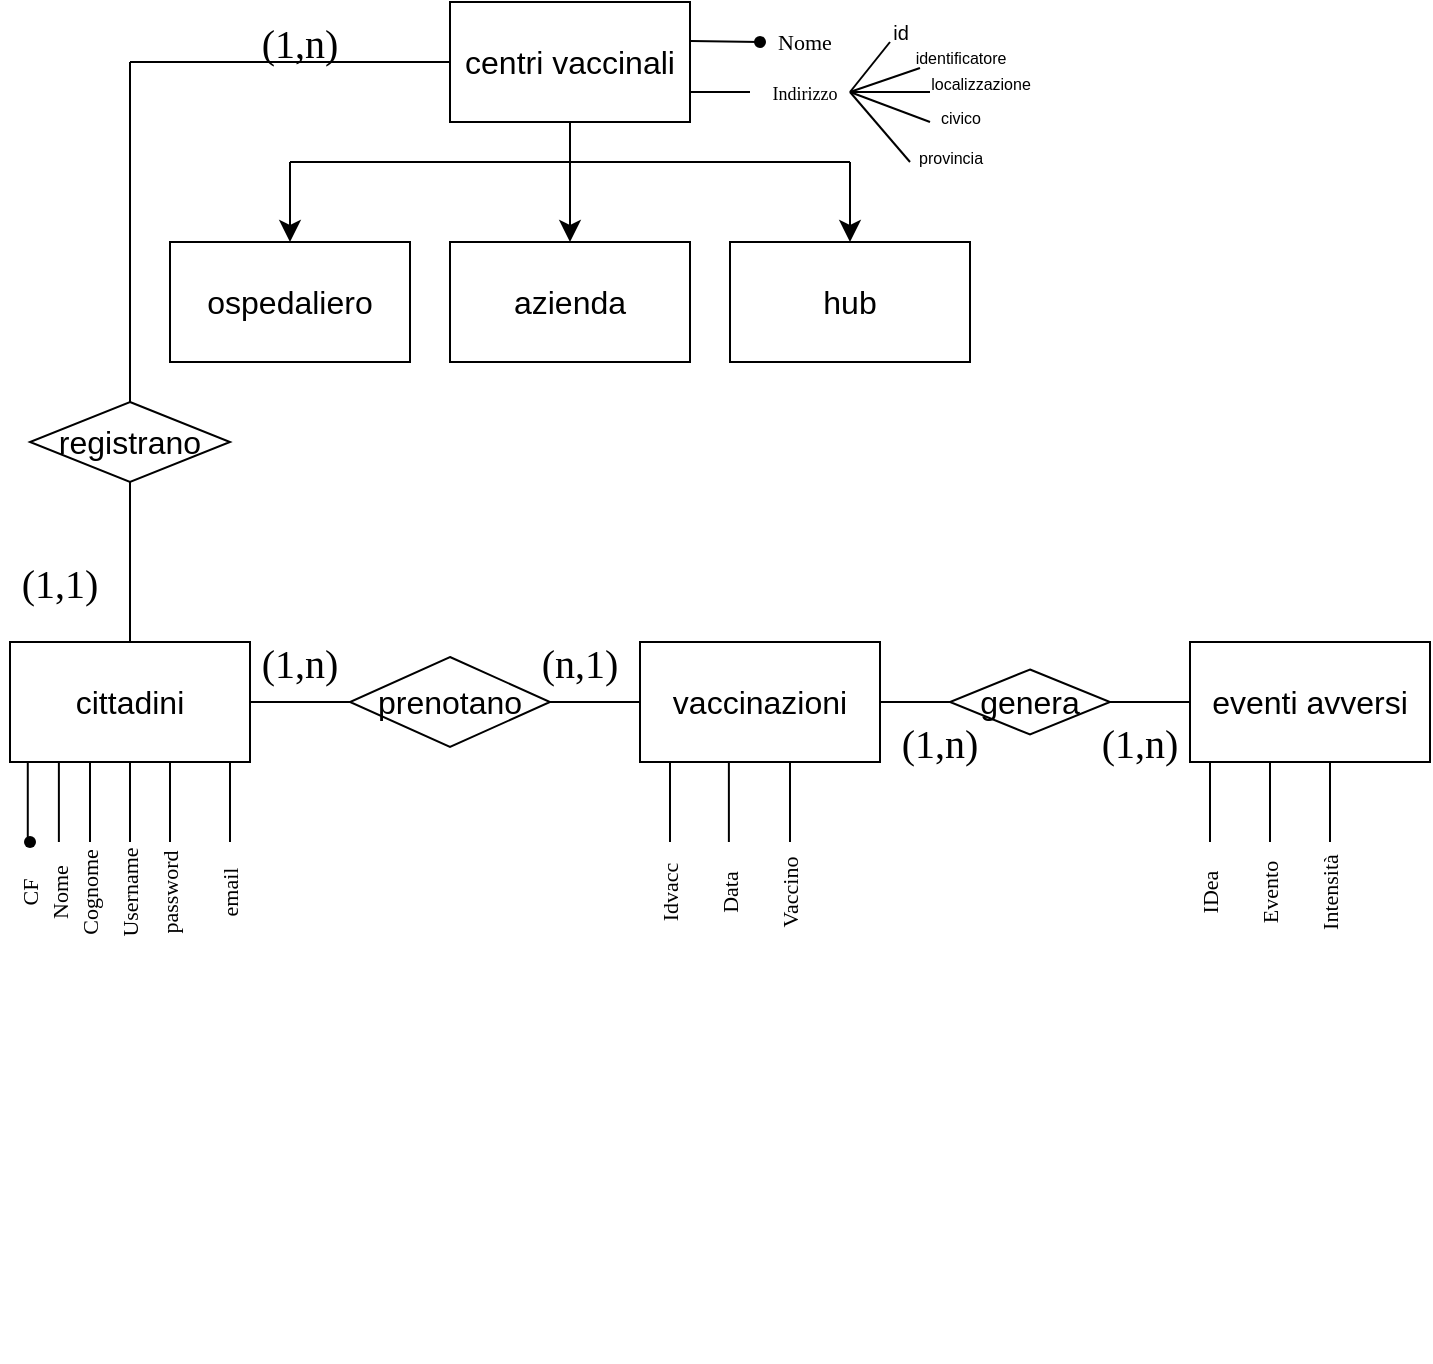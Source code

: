 <mxfile version="20.8.18" type="device" pages="2"><diagram id="R2lEEEUBdFMjLlhIrx00" name="Page-1"><mxGraphModel dx="913" dy="653" grid="1" gridSize="10" guides="1" tooltips="1" connect="1" arrows="1" fold="1" page="1" pageScale="1" pageWidth="850" pageHeight="1100" math="0" shadow="0" extFonts="Permanent Marker^https://fonts.googleapis.com/css?family=Permanent+Marker"><root><mxCell id="0"/><mxCell id="1" parent="0"/><mxCell id="45yM0yXzb7CgL03nYnWA-1" value="centri vaccinali" style="rounded=0;whiteSpace=wrap;html=1;fontSize=16;" parent="1" vertex="1"><mxGeometry x="270" width="120" height="60" as="geometry"/></mxCell><mxCell id="45yM0yXzb7CgL03nYnWA-2" value="hub" style="rounded=0;whiteSpace=wrap;html=1;fontSize=16;" parent="1" vertex="1"><mxGeometry x="410" y="120" width="120" height="60" as="geometry"/></mxCell><mxCell id="45yM0yXzb7CgL03nYnWA-3" value="ospedaliero" style="rounded=0;whiteSpace=wrap;html=1;fontSize=16;" parent="1" vertex="1"><mxGeometry x="130" y="120" width="120" height="60" as="geometry"/></mxCell><mxCell id="45yM0yXzb7CgL03nYnWA-4" value="vaccinazioni" style="rounded=0;whiteSpace=wrap;html=1;fontSize=16;" parent="1" vertex="1"><mxGeometry x="365" y="320" width="120" height="60" as="geometry"/></mxCell><mxCell id="45yM0yXzb7CgL03nYnWA-5" value="cittadini" style="rounded=0;whiteSpace=wrap;html=1;fontSize=16;" parent="1" vertex="1"><mxGeometry x="50" y="320" width="120" height="60" as="geometry"/></mxCell><mxCell id="45yM0yXzb7CgL03nYnWA-6" value="eventi avversi" style="rounded=0;whiteSpace=wrap;html=1;fontSize=16;" parent="1" vertex="1"><mxGeometry x="640" y="320" width="120" height="60" as="geometry"/></mxCell><mxCell id="45yM0yXzb7CgL03nYnWA-7" value="prenotano" style="rhombus;whiteSpace=wrap;html=1;fontSize=16;rounded=0;" parent="1" vertex="1"><mxGeometry x="220" y="327.5" width="100" height="45" as="geometry"/></mxCell><mxCell id="45yM0yXzb7CgL03nYnWA-8" value="genera" style="rhombus;whiteSpace=wrap;html=1;fontSize=16;rounded=0;" parent="1" vertex="1"><mxGeometry x="520" y="333.75" width="80" height="32.5" as="geometry"/></mxCell><mxCell id="45yM0yXzb7CgL03nYnWA-9" value="registrano" style="rhombus;whiteSpace=wrap;html=1;fontSize=16;rounded=0;" parent="1" vertex="1"><mxGeometry x="60" y="200" width="100" height="40" as="geometry"/></mxCell><mxCell id="45yM0yXzb7CgL03nYnWA-20" value="" style="endArrow=none;html=1;rounded=0;fontSize=12;startSize=8;endSize=8;curved=1;entryX=0;entryY=0.5;entryDx=0;entryDy=0;" parent="1" target="45yM0yXzb7CgL03nYnWA-1" edge="1"><mxGeometry width="50" height="50" relative="1" as="geometry"><mxPoint x="110" y="30" as="sourcePoint"/><mxPoint x="450" y="250" as="targetPoint"/></mxGeometry></mxCell><mxCell id="45yM0yXzb7CgL03nYnWA-22" value="" style="endArrow=none;html=1;rounded=0;fontSize=12;startSize=8;endSize=8;curved=1;entryX=0.5;entryY=1;entryDx=0;entryDy=0;" parent="1" target="45yM0yXzb7CgL03nYnWA-1" edge="1"><mxGeometry width="50" height="50" relative="1" as="geometry"><mxPoint x="330" y="80" as="sourcePoint"/><mxPoint x="450" y="250" as="targetPoint"/></mxGeometry></mxCell><mxCell id="45yM0yXzb7CgL03nYnWA-23" value="" style="endArrow=none;html=1;rounded=0;fontSize=12;startSize=8;endSize=8;curved=1;" parent="1" edge="1"><mxGeometry width="50" height="50" relative="1" as="geometry"><mxPoint x="190" y="80" as="sourcePoint"/><mxPoint x="470" y="80" as="targetPoint"/></mxGeometry></mxCell><mxCell id="45yM0yXzb7CgL03nYnWA-24" value="" style="endArrow=classic;html=1;rounded=0;fontSize=12;startSize=8;endSize=8;curved=1;entryX=0.5;entryY=0;entryDx=0;entryDy=0;" parent="1" target="45yM0yXzb7CgL03nYnWA-3" edge="1"><mxGeometry width="50" height="50" relative="1" as="geometry"><mxPoint x="190" y="80" as="sourcePoint"/><mxPoint x="450" y="250" as="targetPoint"/></mxGeometry></mxCell><mxCell id="45yM0yXzb7CgL03nYnWA-25" value="" style="endArrow=classic;html=1;rounded=0;fontSize=12;startSize=8;endSize=8;curved=1;" parent="1" target="45yM0yXzb7CgL03nYnWA-2" edge="1"><mxGeometry width="50" height="50" relative="1" as="geometry"><mxPoint x="470" y="80" as="sourcePoint"/><mxPoint x="450" y="250" as="targetPoint"/></mxGeometry></mxCell><mxCell id="45yM0yXzb7CgL03nYnWA-26" value="&lt;p style=&quot;line-height: 0%; font-size: 20px;&quot;&gt;&lt;br&gt;&lt;/p&gt;" style="text;html=1;strokeColor=none;fillColor=none;align=left;verticalAlign=middle;whiteSpace=wrap;rounded=0;fontSize=16;" parent="1" vertex="1"><mxGeometry x="80" y="490" width="620" height="190" as="geometry"/></mxCell><mxCell id="45yM0yXzb7CgL03nYnWA-27" value="(1,1)" style="text;html=1;strokeColor=none;fillColor=none;align=center;verticalAlign=middle;whiteSpace=wrap;rounded=0;fontSize=20;fontFamily=Times New Roman;" parent="1" vertex="1"><mxGeometry x="60" y="280" width="30" height="20" as="geometry"/></mxCell><mxCell id="45yM0yXzb7CgL03nYnWA-28" value="(1,n)" style="text;html=1;strokeColor=none;fillColor=none;align=center;verticalAlign=middle;whiteSpace=wrap;rounded=0;fontSize=20;fontFamily=Times New Roman;" parent="1" vertex="1"><mxGeometry x="180" y="10" width="30" height="20" as="geometry"/></mxCell><mxCell id="45yM0yXzb7CgL03nYnWA-29" value="(1,n)" style="text;html=1;strokeColor=none;fillColor=none;align=center;verticalAlign=middle;whiteSpace=wrap;rounded=0;fontSize=20;fontFamily=Times New Roman;" parent="1" vertex="1"><mxGeometry x="180" y="320" width="30" height="20" as="geometry"/></mxCell><mxCell id="45yM0yXzb7CgL03nYnWA-30" value="(n,1)" style="text;html=1;strokeColor=none;fillColor=none;align=center;verticalAlign=middle;whiteSpace=wrap;rounded=0;fontSize=20;fontFamily=Times New Roman;" parent="1" vertex="1"><mxGeometry x="320" y="320" width="30" height="20" as="geometry"/></mxCell><mxCell id="45yM0yXzb7CgL03nYnWA-31" value="(1,n)" style="text;html=1;strokeColor=none;fillColor=none;align=center;verticalAlign=middle;whiteSpace=wrap;rounded=0;fontSize=20;fontFamily=Times New Roman;" parent="1" vertex="1"><mxGeometry x="500" y="360" width="30" height="20" as="geometry"/></mxCell><mxCell id="45yM0yXzb7CgL03nYnWA-32" value="(1,n)" style="text;html=1;strokeColor=none;fillColor=none;align=center;verticalAlign=middle;whiteSpace=wrap;rounded=0;fontSize=20;fontFamily=Times New Roman;" parent="1" vertex="1"><mxGeometry x="600" y="360" width="30" height="20" as="geometry"/></mxCell><mxCell id="45yM0yXzb7CgL03nYnWA-34" value="" style="endArrow=none;html=1;rounded=0;fontFamily=Times New Roman;fontSize=20;startSize=8;endSize=8;curved=1;exitX=0.5;exitY=1;exitDx=0;exitDy=0;" parent="1" source="45yM0yXzb7CgL03nYnWA-5" edge="1"><mxGeometry width="50" height="50" relative="1" as="geometry"><mxPoint x="80" y="420" as="sourcePoint"/><mxPoint x="110" y="420" as="targetPoint"/></mxGeometry></mxCell><mxCell id="45yM0yXzb7CgL03nYnWA-36" value="" style="endArrow=none;html=1;rounded=0;fontFamily=Times New Roman;fontSize=20;startSize=8;endSize=8;curved=1;exitX=1;exitY=0.75;exitDx=0;exitDy=0;" parent="1" source="45yM0yXzb7CgL03nYnWA-1" edge="1"><mxGeometry width="50" height="50" relative="1" as="geometry"><mxPoint x="420" y="45" as="sourcePoint"/><mxPoint x="420" y="45" as="targetPoint"/></mxGeometry></mxCell><mxCell id="45yM0yXzb7CgL03nYnWA-37" value="" style="endArrow=none;html=1;rounded=0;fontFamily=Times New Roman;fontSize=20;startSize=8;endSize=8;curved=1;exitX=0.5;exitY=1;exitDx=0;exitDy=0;" parent="1" edge="1"><mxGeometry width="50" height="50" relative="1" as="geometry"><mxPoint x="90" y="380" as="sourcePoint"/><mxPoint x="90" y="420" as="targetPoint"/></mxGeometry></mxCell><mxCell id="45yM0yXzb7CgL03nYnWA-38" value="" style="endArrow=none;html=1;rounded=0;fontFamily=Times New Roman;fontSize=20;startSize=8;endSize=8;curved=1;exitX=0.5;exitY=1;exitDx=0;exitDy=0;" parent="1" edge="1"><mxGeometry width="50" height="50" relative="1" as="geometry"><mxPoint x="74.44" y="380" as="sourcePoint"/><mxPoint x="74.44" y="420" as="targetPoint"/></mxGeometry></mxCell><mxCell id="45yM0yXzb7CgL03nYnWA-39" value="" style="endArrow=none;html=1;rounded=0;fontFamily=Times New Roman;fontSize=20;startSize=8;endSize=8;curved=1;exitX=0.5;exitY=1;exitDx=0;exitDy=0;" parent="1" edge="1"><mxGeometry width="50" height="50" relative="1" as="geometry"><mxPoint x="58.89" y="380" as="sourcePoint"/><mxPoint x="58.89" y="420" as="targetPoint"/></mxGeometry></mxCell><mxCell id="45yM0yXzb7CgL03nYnWA-40" value="" style="endArrow=none;html=1;rounded=0;fontFamily=Times New Roman;fontSize=20;startSize=8;endSize=8;curved=1;exitX=0.5;exitY=1;exitDx=0;exitDy=0;" parent="1" edge="1"><mxGeometry width="50" height="50" relative="1" as="geometry"><mxPoint x="130" y="380" as="sourcePoint"/><mxPoint x="130" y="420" as="targetPoint"/></mxGeometry></mxCell><mxCell id="45yM0yXzb7CgL03nYnWA-41" value="" style="endArrow=none;html=1;rounded=0;fontFamily=Times New Roman;fontSize=20;startSize=8;endSize=8;curved=1;exitX=0.5;exitY=1;exitDx=0;exitDy=0;" parent="1" edge="1"><mxGeometry width="50" height="50" relative="1" as="geometry"><mxPoint x="160" y="380" as="sourcePoint"/><mxPoint x="160" y="420" as="targetPoint"/></mxGeometry></mxCell><mxCell id="45yM0yXzb7CgL03nYnWA-42" value="" style="endArrow=none;html=1;rounded=0;fontFamily=Times New Roman;fontSize=20;startSize=8;endSize=8;curved=1;exitX=0.5;exitY=1;exitDx=0;exitDy=0;" parent="1" edge="1"><mxGeometry width="50" height="50" relative="1" as="geometry"><mxPoint x="380" y="380" as="sourcePoint"/><mxPoint x="380" y="420" as="targetPoint"/></mxGeometry></mxCell><mxCell id="45yM0yXzb7CgL03nYnWA-43" value="" style="endArrow=none;html=1;rounded=0;fontFamily=Times New Roman;fontSize=20;startSize=8;endSize=8;curved=1;exitX=0.5;exitY=1;exitDx=0;exitDy=0;" parent="1" edge="1"><mxGeometry width="50" height="50" relative="1" as="geometry"><mxPoint x="409.44" y="380" as="sourcePoint"/><mxPoint x="409.44" y="420" as="targetPoint"/></mxGeometry></mxCell><mxCell id="45yM0yXzb7CgL03nYnWA-44" value="" style="endArrow=none;html=1;rounded=0;fontFamily=Times New Roman;fontSize=20;startSize=8;endSize=8;curved=1;exitX=0.5;exitY=1;exitDx=0;exitDy=0;" parent="1" edge="1"><mxGeometry width="50" height="50" relative="1" as="geometry"><mxPoint x="440" y="380" as="sourcePoint"/><mxPoint x="440" y="420" as="targetPoint"/></mxGeometry></mxCell><mxCell id="45yM0yXzb7CgL03nYnWA-46" value="" style="endArrow=none;html=1;rounded=0;fontFamily=Times New Roman;fontSize=20;startSize=8;endSize=8;curved=1;exitX=0.5;exitY=1;exitDx=0;exitDy=0;" parent="1" edge="1"><mxGeometry width="50" height="50" relative="1" as="geometry"><mxPoint x="680" y="380" as="sourcePoint"/><mxPoint x="680" y="420" as="targetPoint"/></mxGeometry></mxCell><mxCell id="45yM0yXzb7CgL03nYnWA-47" value="" style="endArrow=none;html=1;rounded=0;fontFamily=Times New Roman;fontSize=20;startSize=8;endSize=8;curved=1;exitX=0.5;exitY=1;exitDx=0;exitDy=0;" parent="1" edge="1"><mxGeometry width="50" height="50" relative="1" as="geometry"><mxPoint x="710" y="380" as="sourcePoint"/><mxPoint x="710" y="420" as="targetPoint"/></mxGeometry></mxCell><mxCell id="45yM0yXzb7CgL03nYnWA-49" value="" style="endArrow=none;html=1;rounded=0;fontFamily=Times New Roman;fontSize=20;startSize=8;endSize=8;curved=1;exitX=0.5;exitY=1;exitDx=0;exitDy=0;" parent="1" edge="1"><mxGeometry width="50" height="50" relative="1" as="geometry"><mxPoint x="650" y="380" as="sourcePoint"/><mxPoint x="650" y="420" as="targetPoint"/></mxGeometry></mxCell><mxCell id="45yM0yXzb7CgL03nYnWA-50" value="" style="shape=waypoint;fillStyle=solid;size=6;pointerEvents=1;points=[];fillColor=none;resizable=0;rotatable=0;perimeter=centerPerimeter;snapToPoint=1;fontFamily=Times New Roman;fontSize=20;rounded=0;" parent="1" vertex="1"><mxGeometry x="50" y="410" width="20" height="20" as="geometry"/></mxCell><mxCell id="45yM0yXzb7CgL03nYnWA-52" value="" style="endArrow=none;html=1;rounded=0;fontFamily=Times New Roman;fontSize=20;startSize=8;endSize=8;curved=1;exitX=1.004;exitY=0.325;exitDx=0;exitDy=0;exitPerimeter=0;entryX=0.047;entryY=0.522;entryDx=0;entryDy=0;entryPerimeter=0;" parent="1" source="45yM0yXzb7CgL03nYnWA-1" target="45yM0yXzb7CgL03nYnWA-51" edge="1"><mxGeometry width="50" height="50" relative="1" as="geometry"><mxPoint x="390" y="15" as="sourcePoint"/><mxPoint x="430" y="15" as="targetPoint"/></mxGeometry></mxCell><mxCell id="45yM0yXzb7CgL03nYnWA-51" value="" style="shape=waypoint;fillStyle=solid;size=6;pointerEvents=1;points=[];fillColor=none;resizable=0;rotatable=0;perimeter=centerPerimeter;snapToPoint=1;fontFamily=Times New Roman;fontSize=20;rounded=0;" parent="1" vertex="1"><mxGeometry x="415" y="10" width="20" height="20" as="geometry"/></mxCell><mxCell id="45yM0yXzb7CgL03nYnWA-54" value="&lt;font style=&quot;font-size: 11px;&quot;&gt;Nome&lt;/font&gt;" style="text;html=1;strokeColor=none;fillColor=none;align=center;verticalAlign=middle;whiteSpace=wrap;rounded=0;fontSize=20;fontFamily=Times New Roman;" parent="1" vertex="1"><mxGeometry x="425" y="10" width="45" height="12.5" as="geometry"/></mxCell><mxCell id="45yM0yXzb7CgL03nYnWA-55" value="Idvacc" style="text;html=1;strokeColor=none;fillColor=none;align=center;verticalAlign=middle;whiteSpace=wrap;rounded=0;fontSize=11;fontFamily=Times New Roman;rotation=-90;" parent="1" vertex="1"><mxGeometry x="350" y="430" width="60" height="30" as="geometry"/></mxCell><mxCell id="45yM0yXzb7CgL03nYnWA-56" value="&lt;font style=&quot;font-size: 9px;&quot;&gt;Indirizzo&lt;/font&gt;" style="text;html=1;strokeColor=none;fillColor=none;align=center;verticalAlign=middle;whiteSpace=wrap;rounded=0;fontSize=11;fontFamily=Times New Roman;" parent="1" vertex="1"><mxGeometry x="425" y="40" width="45" height="10" as="geometry"/></mxCell><mxCell id="45yM0yXzb7CgL03nYnWA-58" value="Data" style="text;html=1;strokeColor=none;fillColor=none;align=center;verticalAlign=middle;whiteSpace=wrap;rounded=0;fontSize=11;fontFamily=Times New Roman;rotation=-90;" parent="1" vertex="1"><mxGeometry x="380" y="430" width="60" height="30" as="geometry"/></mxCell><mxCell id="45yM0yXzb7CgL03nYnWA-59" value="Vaccino" style="text;html=1;strokeColor=none;fillColor=none;align=center;verticalAlign=middle;whiteSpace=wrap;rounded=0;fontSize=11;fontFamily=Times New Roman;rotation=-90;" parent="1" vertex="1"><mxGeometry x="410" y="430" width="60" height="30" as="geometry"/></mxCell><mxCell id="45yM0yXzb7CgL03nYnWA-60" value="Evento" style="text;html=1;strokeColor=none;fillColor=none;align=center;verticalAlign=middle;whiteSpace=wrap;rounded=0;fontSize=11;fontFamily=Times New Roman;rotation=-90;" parent="1" vertex="1"><mxGeometry x="650" y="430" width="60" height="30" as="geometry"/></mxCell><mxCell id="45yM0yXzb7CgL03nYnWA-61" value="Intensità" style="text;html=1;strokeColor=none;fillColor=none;align=center;verticalAlign=middle;whiteSpace=wrap;rounded=0;fontSize=11;fontFamily=Times New Roman;rotation=-90;" parent="1" vertex="1"><mxGeometry x="680" y="430" width="60" height="30" as="geometry"/></mxCell><mxCell id="45yM0yXzb7CgL03nYnWA-62" value="IDea" style="text;html=1;strokeColor=none;fillColor=none;align=center;verticalAlign=middle;whiteSpace=wrap;rounded=0;fontSize=11;fontFamily=Times New Roman;rotation=-90;" parent="1" vertex="1"><mxGeometry x="620" y="430" width="60" height="30" as="geometry"/></mxCell><mxCell id="45yM0yXzb7CgL03nYnWA-63" value="Username" style="text;html=1;strokeColor=none;fillColor=none;align=center;verticalAlign=middle;whiteSpace=wrap;rounded=0;fontSize=11;fontFamily=Times New Roman;rotation=-90;" parent="1" vertex="1"><mxGeometry x="80" y="430" width="60" height="30" as="geometry"/></mxCell><mxCell id="45yM0yXzb7CgL03nYnWA-64" value="password" style="text;html=1;strokeColor=none;fillColor=none;align=center;verticalAlign=middle;whiteSpace=wrap;rounded=0;fontSize=11;fontFamily=Times New Roman;rotation=-90;" parent="1" vertex="1"><mxGeometry x="100" y="430" width="60" height="30" as="geometry"/></mxCell><mxCell id="45yM0yXzb7CgL03nYnWA-65" value="email" style="text;html=1;strokeColor=none;fillColor=none;align=center;verticalAlign=middle;whiteSpace=wrap;rounded=0;fontSize=11;fontFamily=Times New Roman;rotation=-90;" parent="1" vertex="1"><mxGeometry x="130" y="430" width="60" height="30" as="geometry"/></mxCell><mxCell id="45yM0yXzb7CgL03nYnWA-66" value="Cognome" style="text;html=1;strokeColor=none;fillColor=none;align=center;verticalAlign=middle;whiteSpace=wrap;rounded=0;fontSize=11;fontFamily=Times New Roman;rotation=-90;" parent="1" vertex="1"><mxGeometry x="60" y="430" width="60" height="30" as="geometry"/></mxCell><mxCell id="45yM0yXzb7CgL03nYnWA-67" value="Nome" style="text;html=1;strokeColor=none;fillColor=none;align=center;verticalAlign=middle;whiteSpace=wrap;rounded=0;fontSize=11;fontFamily=Times New Roman;rotation=-90;" parent="1" vertex="1"><mxGeometry x="45" y="430" width="60" height="30" as="geometry"/></mxCell><mxCell id="45yM0yXzb7CgL03nYnWA-68" value="CF" style="text;html=1;strokeColor=none;fillColor=none;align=center;verticalAlign=middle;whiteSpace=wrap;rounded=0;fontSize=11;fontFamily=Times New Roman;rotation=-90;" parent="1" vertex="1"><mxGeometry x="30" y="430" width="60" height="30" as="geometry"/></mxCell><mxCell id="fqnIR8-oNq1m677U5_qv-4" value="azienda" style="rounded=0;whiteSpace=wrap;html=1;fontSize=16;" vertex="1" parent="1"><mxGeometry x="270" y="120" width="120" height="60" as="geometry"/></mxCell><mxCell id="fqnIR8-oNq1m677U5_qv-5" value="" style="endArrow=classic;html=1;rounded=0;fontSize=12;startSize=8;endSize=8;curved=1;entryX=0.5;entryY=0;entryDx=0;entryDy=0;" edge="1" parent="1" target="fqnIR8-oNq1m677U5_qv-4"><mxGeometry width="50" height="50" relative="1" as="geometry"><mxPoint x="330" y="80" as="sourcePoint"/><mxPoint x="450" y="210" as="targetPoint"/></mxGeometry></mxCell><mxCell id="fqnIR8-oNq1m677U5_qv-6" value="" style="endArrow=none;html=1;rounded=0;fontSize=12;startSize=8;endSize=8;curved=1;" edge="1" parent="1"><mxGeometry width="50" height="50" relative="1" as="geometry"><mxPoint x="470" y="45" as="sourcePoint"/><mxPoint x="490" y="20" as="targetPoint"/></mxGeometry></mxCell><mxCell id="fqnIR8-oNq1m677U5_qv-26" value="id" style="text;html=1;align=center;verticalAlign=middle;resizable=0;points=[];autosize=1;strokeColor=none;fillColor=none;fontSize=10;rounded=0;" vertex="1" parent="1"><mxGeometry x="480" width="30" height="30" as="geometry"/></mxCell><mxCell id="fqnIR8-oNq1m677U5_qv-28" value="" style="endArrow=none;html=1;rounded=0;fontSize=10;startSize=8;endSize=8;curved=1;entryX=0.833;entryY=1.1;entryDx=0;entryDy=0;entryPerimeter=0;exitX=1;exitY=0.5;exitDx=0;exitDy=0;" edge="1" parent="1" source="45yM0yXzb7CgL03nYnWA-56" target="fqnIR8-oNq1m677U5_qv-26"><mxGeometry width="50" height="50" relative="1" as="geometry"><mxPoint x="470" y="40" as="sourcePoint"/><mxPoint x="500" y="50" as="targetPoint"/></mxGeometry></mxCell><mxCell id="fqnIR8-oNq1m677U5_qv-29" value="&lt;font style=&quot;font-size: 8px;&quot;&gt;identificatore&lt;/font&gt;" style="text;html=1;align=center;verticalAlign=middle;resizable=0;points=[];autosize=1;strokeColor=none;fillColor=none;fontSize=16;rounded=0;" vertex="1" parent="1"><mxGeometry x="490" y="10" width="70" height="30" as="geometry"/></mxCell><mxCell id="fqnIR8-oNq1m677U5_qv-34" value="" style="endArrow=none;html=1;rounded=0;fontSize=8;startSize=8;endSize=8;curved=1;exitX=1;exitY=0.5;exitDx=0;exitDy=0;" edge="1" parent="1" source="45yM0yXzb7CgL03nYnWA-56"><mxGeometry width="50" height="50" relative="1" as="geometry"><mxPoint x="400" y="260" as="sourcePoint"/><mxPoint x="510" y="45" as="targetPoint"/></mxGeometry></mxCell><mxCell id="fqnIR8-oNq1m677U5_qv-35" value="&lt;font style=&quot;font-size: 8px;&quot;&gt;localizzazione&lt;/font&gt;" style="text;html=1;align=center;verticalAlign=middle;resizable=0;points=[];autosize=1;strokeColor=none;fillColor=none;fontSize=16;rounded=0;" vertex="1" parent="1"><mxGeometry x="500" y="22.5" width="70" height="30" as="geometry"/></mxCell><mxCell id="fqnIR8-oNq1m677U5_qv-36" value="&lt;font style=&quot;font-size: 8px;&quot;&gt;civico&lt;/font&gt;" style="text;html=1;align=center;verticalAlign=middle;resizable=0;points=[];autosize=1;strokeColor=none;fillColor=none;fontSize=16;rounded=0;" vertex="1" parent="1"><mxGeometry x="505" y="40" width="40" height="30" as="geometry"/></mxCell><mxCell id="fqnIR8-oNq1m677U5_qv-37" value="" style="endArrow=none;html=1;rounded=0;fontSize=8;startSize=8;endSize=8;curved=1;exitX=1;exitY=0.5;exitDx=0;exitDy=0;" edge="1" parent="1" source="45yM0yXzb7CgL03nYnWA-56"><mxGeometry width="50" height="50" relative="1" as="geometry"><mxPoint x="400" y="260" as="sourcePoint"/><mxPoint x="510" y="60" as="targetPoint"/></mxGeometry></mxCell><mxCell id="fqnIR8-oNq1m677U5_qv-38" value="" style="endArrow=none;html=1;rounded=0;fontSize=8;startSize=8;endSize=8;curved=1;exitX=1;exitY=0.5;exitDx=0;exitDy=0;" edge="1" parent="1" source="45yM0yXzb7CgL03nYnWA-56"><mxGeometry width="50" height="50" relative="1" as="geometry"><mxPoint x="470" y="40" as="sourcePoint"/><mxPoint x="500" y="80" as="targetPoint"/></mxGeometry></mxCell><mxCell id="fqnIR8-oNq1m677U5_qv-39" value="&lt;font style=&quot;font-size: 8px;&quot;&gt;provincia&lt;/font&gt;" style="text;html=1;align=center;verticalAlign=middle;resizable=0;points=[];autosize=1;strokeColor=none;fillColor=none;fontSize=16;rounded=0;" vertex="1" parent="1"><mxGeometry x="490" y="60" width="60" height="30" as="geometry"/></mxCell><mxCell id="fqnIR8-oNq1m677U5_qv-40" value="" style="endArrow=none;html=1;rounded=0;fontSize=8;startSize=8;endSize=8;curved=1;exitX=0.5;exitY=0;exitDx=0;exitDy=0;" edge="1" parent="1" source="45yM0yXzb7CgL03nYnWA-9"><mxGeometry width="50" height="50" relative="1" as="geometry"><mxPoint x="330" y="290" as="sourcePoint"/><mxPoint x="110" y="30" as="targetPoint"/></mxGeometry></mxCell><mxCell id="fqnIR8-oNq1m677U5_qv-41" value="" style="endArrow=none;html=1;rounded=0;fontSize=8;startSize=8;endSize=8;curved=1;entryX=0.5;entryY=1;entryDx=0;entryDy=0;exitX=0.5;exitY=0;exitDx=0;exitDy=0;" edge="1" parent="1" source="45yM0yXzb7CgL03nYnWA-5" target="45yM0yXzb7CgL03nYnWA-9"><mxGeometry width="50" height="50" relative="1" as="geometry"><mxPoint x="330" y="290" as="sourcePoint"/><mxPoint x="380" y="240" as="targetPoint"/></mxGeometry></mxCell><mxCell id="fqnIR8-oNq1m677U5_qv-42" value="" style="endArrow=none;html=1;rounded=0;fontSize=8;startSize=8;endSize=8;curved=1;exitX=0;exitY=0.5;exitDx=0;exitDy=0;entryX=1;entryY=0.5;entryDx=0;entryDy=0;" edge="1" parent="1" source="45yM0yXzb7CgL03nYnWA-7" target="45yM0yXzb7CgL03nYnWA-5"><mxGeometry width="50" height="50" relative="1" as="geometry"><mxPoint x="330" y="290" as="sourcePoint"/><mxPoint x="380" y="240" as="targetPoint"/></mxGeometry></mxCell><mxCell id="fqnIR8-oNq1m677U5_qv-43" value="" style="endArrow=none;html=1;rounded=0;fontSize=8;startSize=8;endSize=8;curved=1;exitX=1;exitY=0.5;exitDx=0;exitDy=0;entryX=0;entryY=0.5;entryDx=0;entryDy=0;" edge="1" parent="1" source="45yM0yXzb7CgL03nYnWA-7" target="45yM0yXzb7CgL03nYnWA-4"><mxGeometry width="50" height="50" relative="1" as="geometry"><mxPoint x="330" y="290" as="sourcePoint"/><mxPoint x="380" y="240" as="targetPoint"/></mxGeometry></mxCell><mxCell id="fqnIR8-oNq1m677U5_qv-44" value="" style="endArrow=none;html=1;rounded=0;fontSize=8;startSize=8;endSize=8;curved=1;exitX=0;exitY=0.5;exitDx=0;exitDy=0;" edge="1" parent="1" source="45yM0yXzb7CgL03nYnWA-8" target="45yM0yXzb7CgL03nYnWA-4"><mxGeometry width="50" height="50" relative="1" as="geometry"><mxPoint x="330" y="290" as="sourcePoint"/><mxPoint x="380" y="240" as="targetPoint"/></mxGeometry></mxCell><mxCell id="fqnIR8-oNq1m677U5_qv-45" value="" style="endArrow=none;html=1;rounded=0;fontSize=8;startSize=8;endSize=8;curved=1;exitX=1;exitY=0.5;exitDx=0;exitDy=0;entryX=0;entryY=0.5;entryDx=0;entryDy=0;" edge="1" parent="1" source="45yM0yXzb7CgL03nYnWA-8" target="45yM0yXzb7CgL03nYnWA-6"><mxGeometry width="50" height="50" relative="1" as="geometry"><mxPoint x="330" y="290" as="sourcePoint"/><mxPoint x="380" y="240" as="targetPoint"/></mxGeometry></mxCell></root></mxGraphModel></diagram><diagram id="PkOnjfQ7VAti-uyPKSKY" name="Pagina-2"><mxGraphModel dx="913" dy="1453" grid="0" gridSize="10" guides="1" tooltips="1" connect="1" arrows="1" fold="1" page="0" pageScale="1" pageWidth="827" pageHeight="1169" math="0" shadow="0"><root><mxCell id="0"/><mxCell id="1" parent="0"/><mxCell id="9qCbjDSUFO_ovZSL61zv-1" value="" style="rounded=0;whiteSpace=wrap;html=1;fontSize=16;" vertex="1" parent="1"><mxGeometry x="147" y="-628" width="120" height="60" as="geometry"/></mxCell><mxCell id="wUnTUfJErvtHtyoQQ3nH-1" value="&lt;meta charset=&quot;utf-8&quot;&gt;&lt;p style=&quot;border-color: var(--border-color); color: rgb(0, 0, 0); font-family: Helvetica; font-style: normal; font-variant-ligatures: normal; font-variant-caps: normal; font-weight: 400; letter-spacing: normal; orphans: 2; text-align: left; text-indent: 0px; text-transform: none; widows: 2; word-spacing: 0px; -webkit-text-stroke-width: 0px; background-color: rgb(251, 251, 251); text-decoration-thickness: initial; text-decoration-style: initial; text-decoration-color: initial; line-height: 0px; font-size: 20px;&quot;&gt;&lt;b style=&quot;border-color: var(--border-color);&quot;&gt;Schema L&lt;/b&gt;&lt;b style=&quot;border-color: var(--border-color); background-color: initial;&quot;&gt;ogico&lt;/b&gt;&lt;/p&gt;&lt;p style=&quot;border-color: var(--border-color); color: rgb(0, 0, 0); font-family: Helvetica; font-style: normal; font-variant-ligatures: normal; font-variant-caps: normal; font-weight: 400; letter-spacing: normal; orphans: 2; text-align: left; text-indent: 0px; text-transform: none; widows: 2; word-spacing: 0px; -webkit-text-stroke-width: 0px; background-color: rgb(251, 251, 251); text-decoration-thickness: initial; text-decoration-style: initial; text-decoration-color: initial; line-height: 0px; font-size: 20px;&quot;&gt;&lt;b style=&quot;border-color: var(--border-color); background-color: initial;&quot;&gt;&lt;br style=&quot;border-color: var(--border-color);&quot;&gt;&lt;/b&gt;&lt;/p&gt;&lt;p style=&quot;border-color: var(--border-color); color: rgb(0, 0, 0); font-family: Helvetica; font-style: normal; font-variant-ligatures: normal; font-variant-caps: normal; font-weight: 400; letter-spacing: normal; orphans: 2; text-align: left; text-indent: 0px; text-transform: none; widows: 2; word-spacing: 0px; -webkit-text-stroke-width: 0px; background-color: rgb(251, 251, 251); text-decoration-thickness: initial; text-decoration-style: initial; text-decoration-color: initial; line-height: 0px; font-size: 20px;&quot;&gt;centri vaccinali(&lt;u style=&quot;border-color: var(--border-color);&quot;&gt;Nome&lt;/u&gt;, indirizzo)&lt;/p&gt;&lt;p style=&quot;border-color: var(--border-color); color: rgb(0, 0, 0); font-family: Helvetica; font-style: normal; font-variant-ligatures: normal; font-variant-caps: normal; font-weight: 400; letter-spacing: normal; orphans: 2; text-align: left; text-indent: 0px; text-transform: none; widows: 2; word-spacing: 0px; -webkit-text-stroke-width: 0px; background-color: rgb(251, 251, 251); text-decoration-thickness: initial; text-decoration-style: initial; text-decoration-color: initial; line-height: 0px; font-size: 20px;&quot;&gt;cittadino(&lt;u style=&quot;border-color: var(--border-color);&quot;&gt;CF&lt;/u&gt;, Nome, Cognome, email, Username,Password)&lt;/p&gt;&lt;p style=&quot;border-color: var(--border-color); color: rgb(0, 0, 0); font-family: Helvetica; font-style: normal; font-variant-ligatures: normal; font-variant-caps: normal; font-weight: 400; letter-spacing: normal; orphans: 2; text-align: left; text-indent: 0px; text-transform: none; widows: 2; word-spacing: 0px; -webkit-text-stroke-width: 0px; background-color: rgb(251, 251, 251); text-decoration-thickness: initial; text-decoration-style: initial; text-decoration-color: initial; line-height: 0px; font-size: 20px;&quot;&gt;vaccinazione(&lt;u style=&quot;border-color: var(--border-color);&quot;&gt;&lt;span&gt;&amp;nbsp;&lt;/span&gt;IDvacc, Cf^citt&lt;/u&gt;, Data, Vaccino)&lt;/p&gt;&lt;p style=&quot;border-color: var(--border-color); color: rgb(0, 0, 0); font-family: Helvetica; font-style: normal; font-variant-ligatures: normal; font-variant-caps: normal; font-weight: 400; letter-spacing: normal; orphans: 2; text-align: left; text-indent: 0px; text-transform: none; widows: 2; word-spacing: 0px; -webkit-text-stroke-width: 0px; background-color: rgb(251, 251, 251); text-decoration-thickness: initial; text-decoration-style: initial; text-decoration-color: initial; line-height: 0px; font-size: 20px;&quot;&gt;evento avverso(&lt;u style=&quot;border-color: var(--border-color);&quot;&gt;IDea, ID^vacc&lt;/u&gt;, Evento, Intensità)&lt;/p&gt;&lt;p style=&quot;border-color: var(--border-color); color: rgb(0, 0, 0); font-family: Helvetica; font-style: normal; font-variant-ligatures: normal; font-variant-caps: normal; font-weight: 400; letter-spacing: normal; orphans: 2; text-align: left; text-indent: 0px; text-transform: none; widows: 2; word-spacing: 0px; -webkit-text-stroke-width: 0px; background-color: rgb(251, 251, 251); text-decoration-thickness: initial; text-decoration-style: initial; text-decoration-color: initial; line-height: 0px; font-size: 20px;&quot;&gt;ospedaliero(Nome^centrivaccinali)&lt;/p&gt;&lt;p style=&quot;border-color: var(--border-color); color: rgb(0, 0, 0); font-family: Helvetica; font-style: normal; font-variant-ligatures: normal; font-variant-caps: normal; font-weight: 400; letter-spacing: normal; orphans: 2; text-align: left; text-indent: 0px; text-transform: none; widows: 2; word-spacing: 0px; -webkit-text-stroke-width: 0px; background-color: rgb(251, 251, 251); text-decoration-thickness: initial; text-decoration-style: initial; text-decoration-color: initial; line-height: 0px; font-size: 20px;&quot;&gt;hub(Nome^centrivaccinali)&lt;/p&gt;" style="text;whiteSpace=wrap;html=1;fontSize=16;" vertex="1" parent="1"><mxGeometry x="201.5" y="-527" width="550" height="202" as="geometry"/></mxCell></root></mxGraphModel></diagram></mxfile>